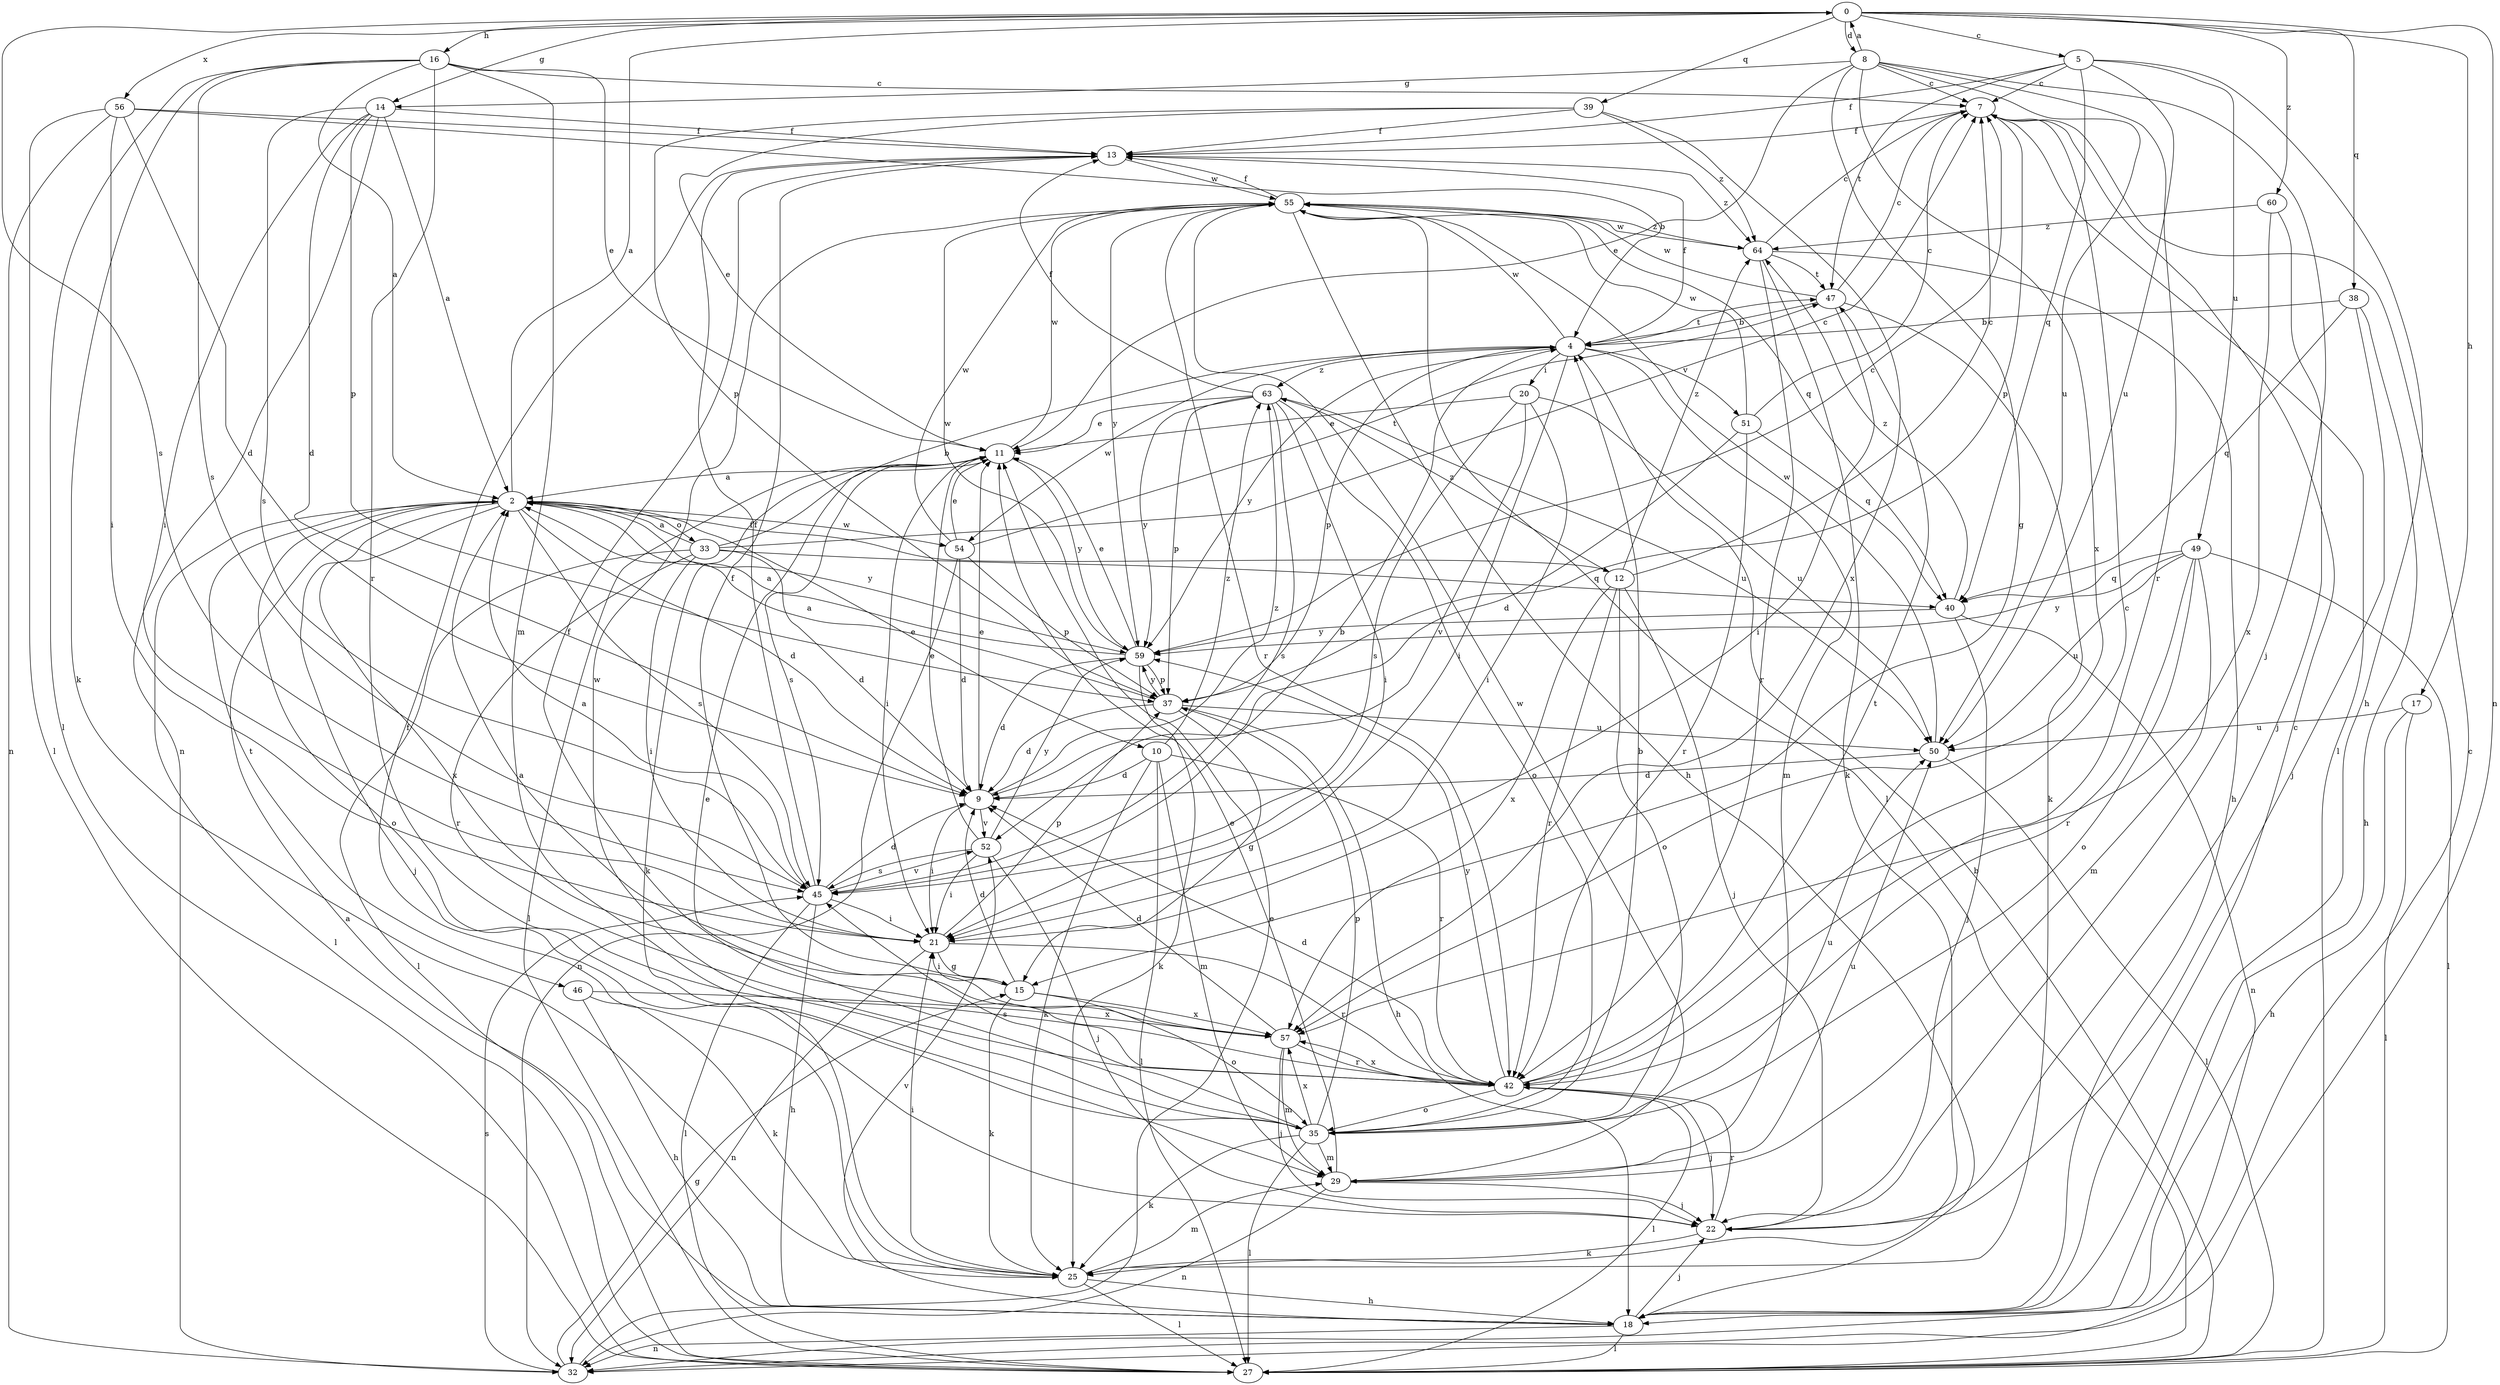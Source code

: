 strict digraph  {
0;
2;
4;
5;
7;
8;
9;
10;
11;
12;
13;
14;
15;
16;
17;
18;
20;
21;
22;
25;
27;
29;
32;
33;
35;
37;
38;
39;
40;
42;
45;
46;
47;
49;
50;
51;
52;
54;
55;
56;
57;
59;
60;
63;
64;
0 -> 5  [label=c];
0 -> 8  [label=d];
0 -> 14  [label=g];
0 -> 16  [label=h];
0 -> 17  [label=h];
0 -> 32  [label=n];
0 -> 38  [label=q];
0 -> 39  [label=q];
0 -> 45  [label=s];
0 -> 56  [label=x];
0 -> 60  [label=z];
2 -> 0  [label=a];
2 -> 9  [label=d];
2 -> 10  [label=e];
2 -> 12  [label=f];
2 -> 22  [label=j];
2 -> 27  [label=l];
2 -> 33  [label=o];
2 -> 35  [label=o];
2 -> 45  [label=s];
2 -> 46  [label=t];
2 -> 54  [label=w];
2 -> 57  [label=x];
2 -> 59  [label=y];
4 -> 13  [label=f];
4 -> 20  [label=i];
4 -> 21  [label=i];
4 -> 29  [label=m];
4 -> 37  [label=p];
4 -> 47  [label=t];
4 -> 51  [label=v];
4 -> 54  [label=w];
4 -> 55  [label=w];
4 -> 59  [label=y];
4 -> 63  [label=z];
5 -> 7  [label=c];
5 -> 13  [label=f];
5 -> 18  [label=h];
5 -> 40  [label=q];
5 -> 47  [label=t];
5 -> 49  [label=u];
5 -> 50  [label=u];
7 -> 13  [label=f];
7 -> 27  [label=l];
7 -> 37  [label=p];
8 -> 0  [label=a];
8 -> 7  [label=c];
8 -> 11  [label=e];
8 -> 14  [label=g];
8 -> 15  [label=g];
8 -> 22  [label=j];
8 -> 42  [label=r];
8 -> 50  [label=u];
8 -> 57  [label=x];
9 -> 11  [label=e];
9 -> 21  [label=i];
9 -> 52  [label=v];
9 -> 63  [label=z];
10 -> 9  [label=d];
10 -> 25  [label=k];
10 -> 27  [label=l];
10 -> 29  [label=m];
10 -> 42  [label=r];
10 -> 63  [label=z];
11 -> 2  [label=a];
11 -> 21  [label=i];
11 -> 25  [label=k];
11 -> 27  [label=l];
11 -> 45  [label=s];
11 -> 55  [label=w];
11 -> 59  [label=y];
12 -> 7  [label=c];
12 -> 22  [label=j];
12 -> 35  [label=o];
12 -> 42  [label=r];
12 -> 57  [label=x];
12 -> 63  [label=z];
12 -> 64  [label=z];
13 -> 55  [label=w];
13 -> 64  [label=z];
14 -> 2  [label=a];
14 -> 9  [label=d];
14 -> 13  [label=f];
14 -> 21  [label=i];
14 -> 32  [label=n];
14 -> 37  [label=p];
14 -> 45  [label=s];
15 -> 9  [label=d];
15 -> 13  [label=f];
15 -> 21  [label=i];
15 -> 25  [label=k];
15 -> 35  [label=o];
15 -> 57  [label=x];
16 -> 2  [label=a];
16 -> 7  [label=c];
16 -> 11  [label=e];
16 -> 25  [label=k];
16 -> 27  [label=l];
16 -> 29  [label=m];
16 -> 42  [label=r];
16 -> 45  [label=s];
17 -> 18  [label=h];
17 -> 27  [label=l];
17 -> 50  [label=u];
18 -> 2  [label=a];
18 -> 7  [label=c];
18 -> 22  [label=j];
18 -> 27  [label=l];
18 -> 32  [label=n];
18 -> 52  [label=v];
20 -> 11  [label=e];
20 -> 21  [label=i];
20 -> 45  [label=s];
20 -> 50  [label=u];
20 -> 52  [label=v];
21 -> 15  [label=g];
21 -> 32  [label=n];
21 -> 37  [label=p];
21 -> 42  [label=r];
22 -> 25  [label=k];
22 -> 42  [label=r];
25 -> 13  [label=f];
25 -> 18  [label=h];
25 -> 21  [label=i];
25 -> 27  [label=l];
25 -> 29  [label=m];
27 -> 4  [label=b];
29 -> 11  [label=e];
29 -> 22  [label=j];
29 -> 32  [label=n];
29 -> 50  [label=u];
29 -> 55  [label=w];
32 -> 7  [label=c];
32 -> 11  [label=e];
32 -> 15  [label=g];
32 -> 45  [label=s];
33 -> 2  [label=a];
33 -> 4  [label=b];
33 -> 7  [label=c];
33 -> 9  [label=d];
33 -> 21  [label=i];
33 -> 27  [label=l];
33 -> 40  [label=q];
33 -> 42  [label=r];
35 -> 4  [label=b];
35 -> 11  [label=e];
35 -> 25  [label=k];
35 -> 27  [label=l];
35 -> 29  [label=m];
35 -> 37  [label=p];
35 -> 45  [label=s];
35 -> 50  [label=u];
35 -> 55  [label=w];
35 -> 57  [label=x];
37 -> 2  [label=a];
37 -> 9  [label=d];
37 -> 15  [label=g];
37 -> 18  [label=h];
37 -> 50  [label=u];
37 -> 59  [label=y];
38 -> 4  [label=b];
38 -> 18  [label=h];
38 -> 22  [label=j];
38 -> 40  [label=q];
39 -> 11  [label=e];
39 -> 13  [label=f];
39 -> 37  [label=p];
39 -> 57  [label=x];
39 -> 64  [label=z];
40 -> 22  [label=j];
40 -> 32  [label=n];
40 -> 59  [label=y];
40 -> 64  [label=z];
42 -> 7  [label=c];
42 -> 9  [label=d];
42 -> 13  [label=f];
42 -> 22  [label=j];
42 -> 27  [label=l];
42 -> 35  [label=o];
42 -> 47  [label=t];
42 -> 57  [label=x];
42 -> 59  [label=y];
45 -> 2  [label=a];
45 -> 4  [label=b];
45 -> 9  [label=d];
45 -> 13  [label=f];
45 -> 18  [label=h];
45 -> 21  [label=i];
45 -> 27  [label=l];
45 -> 52  [label=v];
46 -> 18  [label=h];
46 -> 25  [label=k];
46 -> 57  [label=x];
47 -> 4  [label=b];
47 -> 7  [label=c];
47 -> 21  [label=i];
47 -> 25  [label=k];
47 -> 55  [label=w];
49 -> 27  [label=l];
49 -> 29  [label=m];
49 -> 35  [label=o];
49 -> 40  [label=q];
49 -> 42  [label=r];
49 -> 50  [label=u];
49 -> 59  [label=y];
50 -> 9  [label=d];
50 -> 27  [label=l];
50 -> 55  [label=w];
51 -> 7  [label=c];
51 -> 9  [label=d];
51 -> 40  [label=q];
51 -> 42  [label=r];
51 -> 55  [label=w];
52 -> 11  [label=e];
52 -> 21  [label=i];
52 -> 22  [label=j];
52 -> 45  [label=s];
52 -> 59  [label=y];
54 -> 9  [label=d];
54 -> 11  [label=e];
54 -> 32  [label=n];
54 -> 37  [label=p];
54 -> 47  [label=t];
54 -> 55  [label=w];
55 -> 13  [label=f];
55 -> 18  [label=h];
55 -> 27  [label=l];
55 -> 40  [label=q];
55 -> 42  [label=r];
55 -> 59  [label=y];
55 -> 64  [label=z];
56 -> 4  [label=b];
56 -> 9  [label=d];
56 -> 13  [label=f];
56 -> 21  [label=i];
56 -> 27  [label=l];
56 -> 32  [label=n];
57 -> 2  [label=a];
57 -> 9  [label=d];
57 -> 22  [label=j];
57 -> 29  [label=m];
57 -> 42  [label=r];
59 -> 2  [label=a];
59 -> 7  [label=c];
59 -> 9  [label=d];
59 -> 11  [label=e];
59 -> 25  [label=k];
59 -> 37  [label=p];
59 -> 55  [label=w];
60 -> 22  [label=j];
60 -> 57  [label=x];
60 -> 64  [label=z];
63 -> 11  [label=e];
63 -> 13  [label=f];
63 -> 21  [label=i];
63 -> 35  [label=o];
63 -> 37  [label=p];
63 -> 45  [label=s];
63 -> 50  [label=u];
63 -> 59  [label=y];
64 -> 7  [label=c];
64 -> 18  [label=h];
64 -> 25  [label=k];
64 -> 42  [label=r];
64 -> 47  [label=t];
64 -> 55  [label=w];
}
